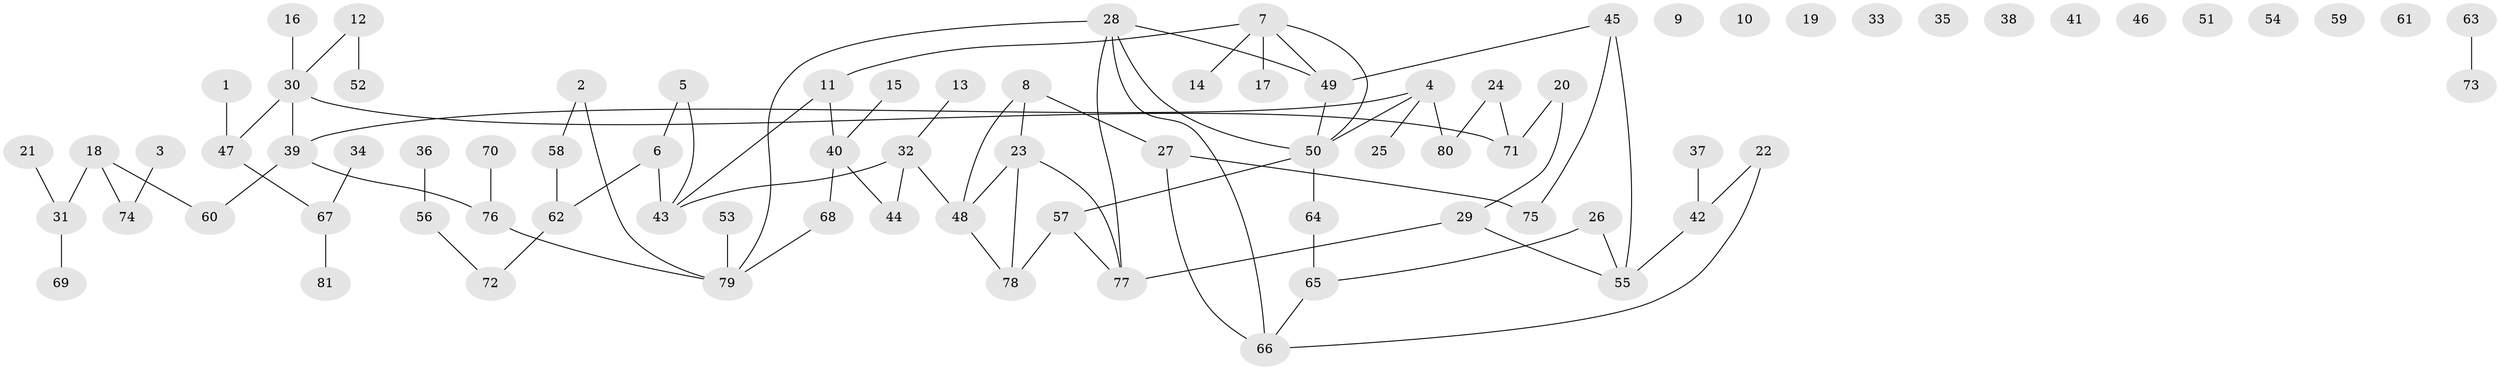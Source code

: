 // coarse degree distribution, {2: 0.225, 4: 0.1, 0: 0.325, 1: 0.225, 6: 0.05, 5: 0.075}
// Generated by graph-tools (version 1.1) at 2025/44/03/04/25 21:44:16]
// undirected, 81 vertices, 87 edges
graph export_dot {
graph [start="1"]
  node [color=gray90,style=filled];
  1;
  2;
  3;
  4;
  5;
  6;
  7;
  8;
  9;
  10;
  11;
  12;
  13;
  14;
  15;
  16;
  17;
  18;
  19;
  20;
  21;
  22;
  23;
  24;
  25;
  26;
  27;
  28;
  29;
  30;
  31;
  32;
  33;
  34;
  35;
  36;
  37;
  38;
  39;
  40;
  41;
  42;
  43;
  44;
  45;
  46;
  47;
  48;
  49;
  50;
  51;
  52;
  53;
  54;
  55;
  56;
  57;
  58;
  59;
  60;
  61;
  62;
  63;
  64;
  65;
  66;
  67;
  68;
  69;
  70;
  71;
  72;
  73;
  74;
  75;
  76;
  77;
  78;
  79;
  80;
  81;
  1 -- 47;
  2 -- 58;
  2 -- 79;
  3 -- 74;
  4 -- 25;
  4 -- 39;
  4 -- 50;
  4 -- 80;
  5 -- 6;
  5 -- 43;
  6 -- 43;
  6 -- 62;
  7 -- 11;
  7 -- 14;
  7 -- 17;
  7 -- 49;
  7 -- 50;
  8 -- 23;
  8 -- 27;
  8 -- 48;
  11 -- 40;
  11 -- 43;
  12 -- 30;
  12 -- 52;
  13 -- 32;
  15 -- 40;
  16 -- 30;
  18 -- 31;
  18 -- 60;
  18 -- 74;
  20 -- 29;
  20 -- 71;
  21 -- 31;
  22 -- 42;
  22 -- 66;
  23 -- 48;
  23 -- 77;
  23 -- 78;
  24 -- 71;
  24 -- 80;
  26 -- 55;
  26 -- 65;
  27 -- 66;
  27 -- 75;
  28 -- 49;
  28 -- 50;
  28 -- 66;
  28 -- 77;
  28 -- 79;
  29 -- 55;
  29 -- 77;
  30 -- 39;
  30 -- 47;
  30 -- 71;
  31 -- 69;
  32 -- 43;
  32 -- 44;
  32 -- 48;
  34 -- 67;
  36 -- 56;
  37 -- 42;
  39 -- 60;
  39 -- 76;
  40 -- 44;
  40 -- 68;
  42 -- 55;
  45 -- 49;
  45 -- 55;
  45 -- 75;
  47 -- 67;
  48 -- 78;
  49 -- 50;
  50 -- 57;
  50 -- 64;
  53 -- 79;
  56 -- 72;
  57 -- 77;
  57 -- 78;
  58 -- 62;
  62 -- 72;
  63 -- 73;
  64 -- 65;
  65 -- 66;
  67 -- 81;
  68 -- 79;
  70 -- 76;
  76 -- 79;
}
